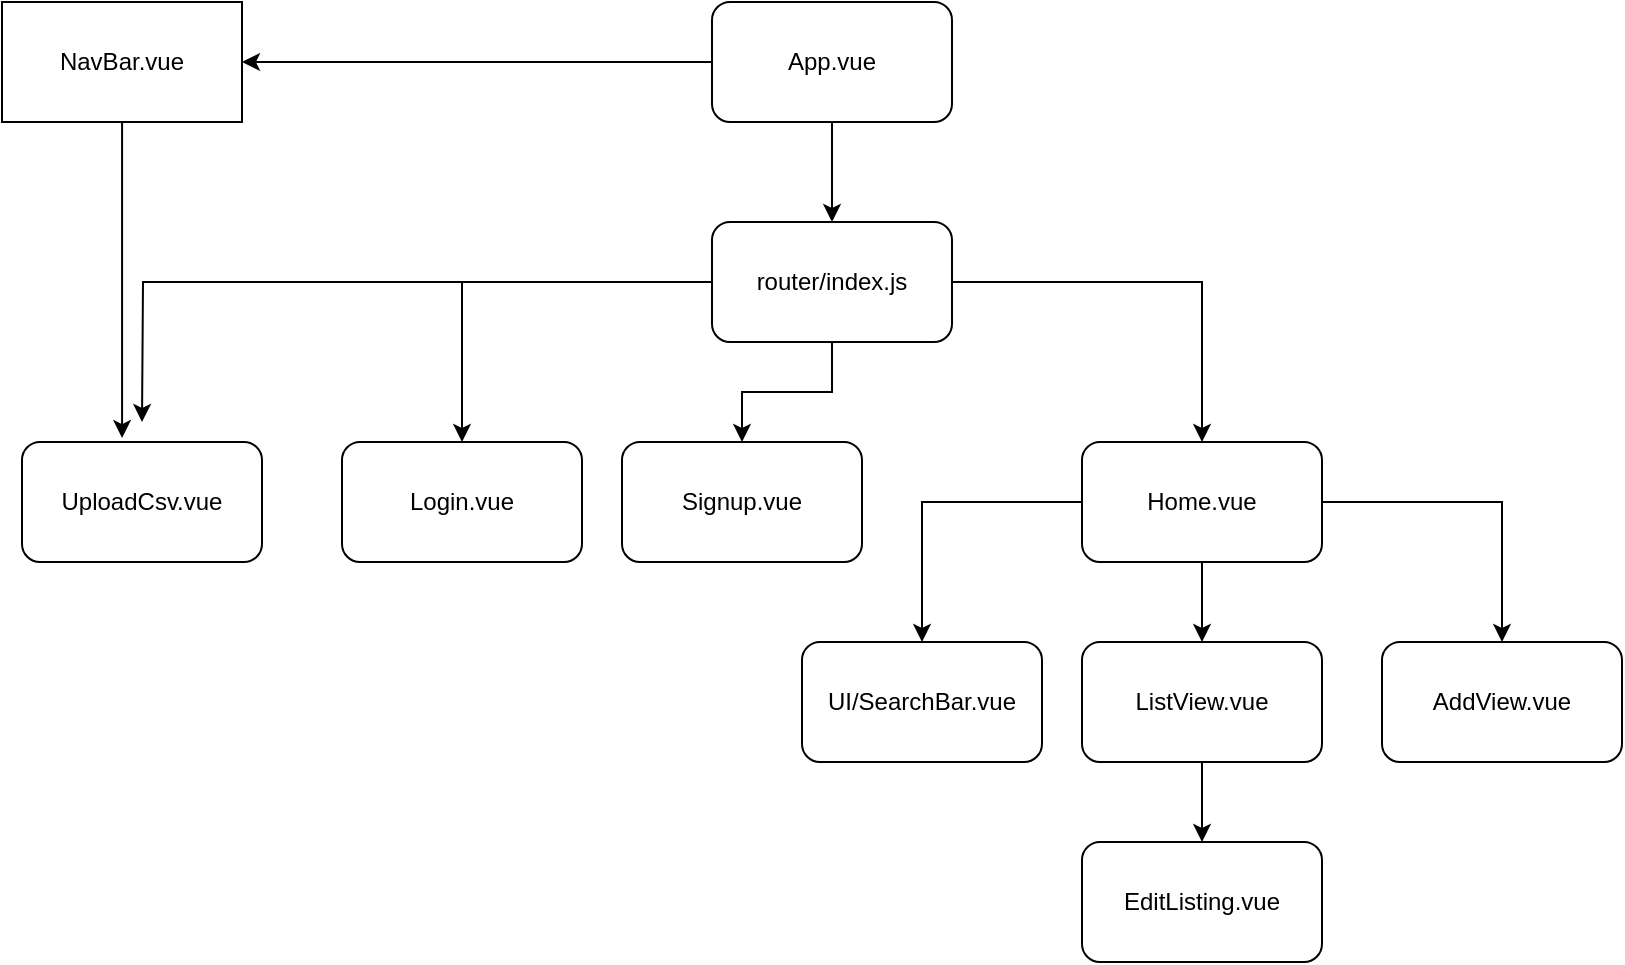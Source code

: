 <mxfile>
    <diagram id="1DJsyHfENknAzVMPzuvP" name="Page-1">
        <mxGraphModel dx="1000" dy="598" grid="1" gridSize="10" guides="1" tooltips="1" connect="1" arrows="1" fold="1" page="1" pageScale="1" pageWidth="850" pageHeight="1100" math="0" shadow="0">
            <root>
                <mxCell id="0"/>
                <mxCell id="1" parent="0"/>
                <mxCell id="tMey6f2gLSL-5DYh75RB-6" value="" style="edgeStyle=orthogonalEdgeStyle;rounded=0;orthogonalLoop=1;jettySize=auto;html=1;" parent="1" source="tMey6f2gLSL-5DYh75RB-1" target="tMey6f2gLSL-5DYh75RB-5" edge="1">
                    <mxGeometry relative="1" as="geometry"/>
                </mxCell>
                <mxCell id="tMey6f2gLSL-5DYh75RB-10" style="edgeStyle=orthogonalEdgeStyle;rounded=0;orthogonalLoop=1;jettySize=auto;html=1;entryX=1;entryY=0.5;entryDx=0;entryDy=0;" parent="1" source="tMey6f2gLSL-5DYh75RB-1" target="tMey6f2gLSL-5DYh75RB-3" edge="1">
                    <mxGeometry relative="1" as="geometry"/>
                </mxCell>
                <mxCell id="tMey6f2gLSL-5DYh75RB-1" value="App.vue" style="rounded=1;whiteSpace=wrap;html=1;" parent="1" vertex="1">
                    <mxGeometry x="365" y="30" width="120" height="60" as="geometry"/>
                </mxCell>
                <mxCell id="4" style="edgeStyle=orthogonalEdgeStyle;rounded=0;orthogonalLoop=1;jettySize=auto;html=1;entryX=0.417;entryY=-0.033;entryDx=0;entryDy=0;entryPerimeter=0;" edge="1" parent="1" source="tMey6f2gLSL-5DYh75RB-3" target="2">
                    <mxGeometry relative="1" as="geometry"/>
                </mxCell>
                <mxCell id="tMey6f2gLSL-5DYh75RB-3" value="NavBar.vue" style="rounded=0;whiteSpace=wrap;html=1;" parent="1" vertex="1">
                    <mxGeometry x="10" y="30" width="120" height="60" as="geometry"/>
                </mxCell>
                <mxCell id="tMey6f2gLSL-5DYh75RB-9" style="edgeStyle=orthogonalEdgeStyle;rounded=0;orthogonalLoop=1;jettySize=auto;html=1;" parent="1" source="tMey6f2gLSL-5DYh75RB-5" target="tMey6f2gLSL-5DYh75RB-7" edge="1">
                    <mxGeometry relative="1" as="geometry"/>
                </mxCell>
                <mxCell id="tMey6f2gLSL-5DYh75RB-11" style="edgeStyle=orthogonalEdgeStyle;rounded=0;orthogonalLoop=1;jettySize=auto;html=1;entryX=0.5;entryY=0;entryDx=0;entryDy=0;" parent="1" source="tMey6f2gLSL-5DYh75RB-5" target="tMey6f2gLSL-5DYh75RB-8" edge="1">
                    <mxGeometry relative="1" as="geometry"/>
                </mxCell>
                <mxCell id="tMey6f2gLSL-5DYh75RB-13" style="edgeStyle=orthogonalEdgeStyle;rounded=0;orthogonalLoop=1;jettySize=auto;html=1;entryX=0.5;entryY=0;entryDx=0;entryDy=0;" parent="1" source="tMey6f2gLSL-5DYh75RB-5" target="tMey6f2gLSL-5DYh75RB-12" edge="1">
                    <mxGeometry relative="1" as="geometry"/>
                </mxCell>
                <mxCell id="3" style="edgeStyle=orthogonalEdgeStyle;rounded=0;orthogonalLoop=1;jettySize=auto;html=1;" edge="1" parent="1" source="tMey6f2gLSL-5DYh75RB-5">
                    <mxGeometry relative="1" as="geometry">
                        <mxPoint x="80" y="240" as="targetPoint"/>
                    </mxGeometry>
                </mxCell>
                <mxCell id="tMey6f2gLSL-5DYh75RB-5" value="router/index.js" style="rounded=1;whiteSpace=wrap;html=1;" parent="1" vertex="1">
                    <mxGeometry x="365" y="140" width="120" height="60" as="geometry"/>
                </mxCell>
                <mxCell id="tMey6f2gLSL-5DYh75RB-7" value="Login.vue" style="rounded=1;whiteSpace=wrap;html=1;" parent="1" vertex="1">
                    <mxGeometry x="180" y="250" width="120" height="60" as="geometry"/>
                </mxCell>
                <mxCell id="tMey6f2gLSL-5DYh75RB-8" value="Signup.vue" style="rounded=1;whiteSpace=wrap;html=1;" parent="1" vertex="1">
                    <mxGeometry x="320" y="250" width="120" height="60" as="geometry"/>
                </mxCell>
                <mxCell id="tMey6f2gLSL-5DYh75RB-15" value="" style="edgeStyle=orthogonalEdgeStyle;rounded=0;orthogonalLoop=1;jettySize=auto;html=1;" parent="1" source="tMey6f2gLSL-5DYh75RB-12" target="tMey6f2gLSL-5DYh75RB-14" edge="1">
                    <mxGeometry relative="1" as="geometry"/>
                </mxCell>
                <mxCell id="tMey6f2gLSL-5DYh75RB-19" style="edgeStyle=orthogonalEdgeStyle;rounded=0;orthogonalLoop=1;jettySize=auto;html=1;" parent="1" source="tMey6f2gLSL-5DYh75RB-12" target="tMey6f2gLSL-5DYh75RB-18" edge="1">
                    <mxGeometry relative="1" as="geometry"/>
                </mxCell>
                <mxCell id="tMey6f2gLSL-5DYh75RB-22" style="edgeStyle=orthogonalEdgeStyle;rounded=0;orthogonalLoop=1;jettySize=auto;html=1;" parent="1" source="tMey6f2gLSL-5DYh75RB-12" target="tMey6f2gLSL-5DYh75RB-20" edge="1">
                    <mxGeometry relative="1" as="geometry"/>
                </mxCell>
                <mxCell id="tMey6f2gLSL-5DYh75RB-12" value="Home.vue" style="rounded=1;whiteSpace=wrap;html=1;" parent="1" vertex="1">
                    <mxGeometry x="550" y="250" width="120" height="60" as="geometry"/>
                </mxCell>
                <mxCell id="tMey6f2gLSL-5DYh75RB-17" style="edgeStyle=orthogonalEdgeStyle;rounded=0;orthogonalLoop=1;jettySize=auto;html=1;entryX=0.5;entryY=0;entryDx=0;entryDy=0;" parent="1" source="tMey6f2gLSL-5DYh75RB-14" target="tMey6f2gLSL-5DYh75RB-16" edge="1">
                    <mxGeometry relative="1" as="geometry"/>
                </mxCell>
                <mxCell id="tMey6f2gLSL-5DYh75RB-14" value="ListView.vue" style="rounded=1;whiteSpace=wrap;html=1;" parent="1" vertex="1">
                    <mxGeometry x="550" y="350" width="120" height="60" as="geometry"/>
                </mxCell>
                <mxCell id="tMey6f2gLSL-5DYh75RB-16" value="EditListing.vue" style="rounded=1;whiteSpace=wrap;html=1;" parent="1" vertex="1">
                    <mxGeometry x="550" y="450" width="120" height="60" as="geometry"/>
                </mxCell>
                <mxCell id="tMey6f2gLSL-5DYh75RB-18" value="AddView.vue" style="rounded=1;whiteSpace=wrap;html=1;" parent="1" vertex="1">
                    <mxGeometry x="700" y="350" width="120" height="60" as="geometry"/>
                </mxCell>
                <mxCell id="tMey6f2gLSL-5DYh75RB-20" value="UI/SearchBar.vue" style="rounded=1;whiteSpace=wrap;html=1;" parent="1" vertex="1">
                    <mxGeometry x="410" y="350" width="120" height="60" as="geometry"/>
                </mxCell>
                <mxCell id="2" value="UploadCsv.vue" style="rounded=1;whiteSpace=wrap;html=1;" vertex="1" parent="1">
                    <mxGeometry x="20" y="250" width="120" height="60" as="geometry"/>
                </mxCell>
            </root>
        </mxGraphModel>
    </diagram>
</mxfile>